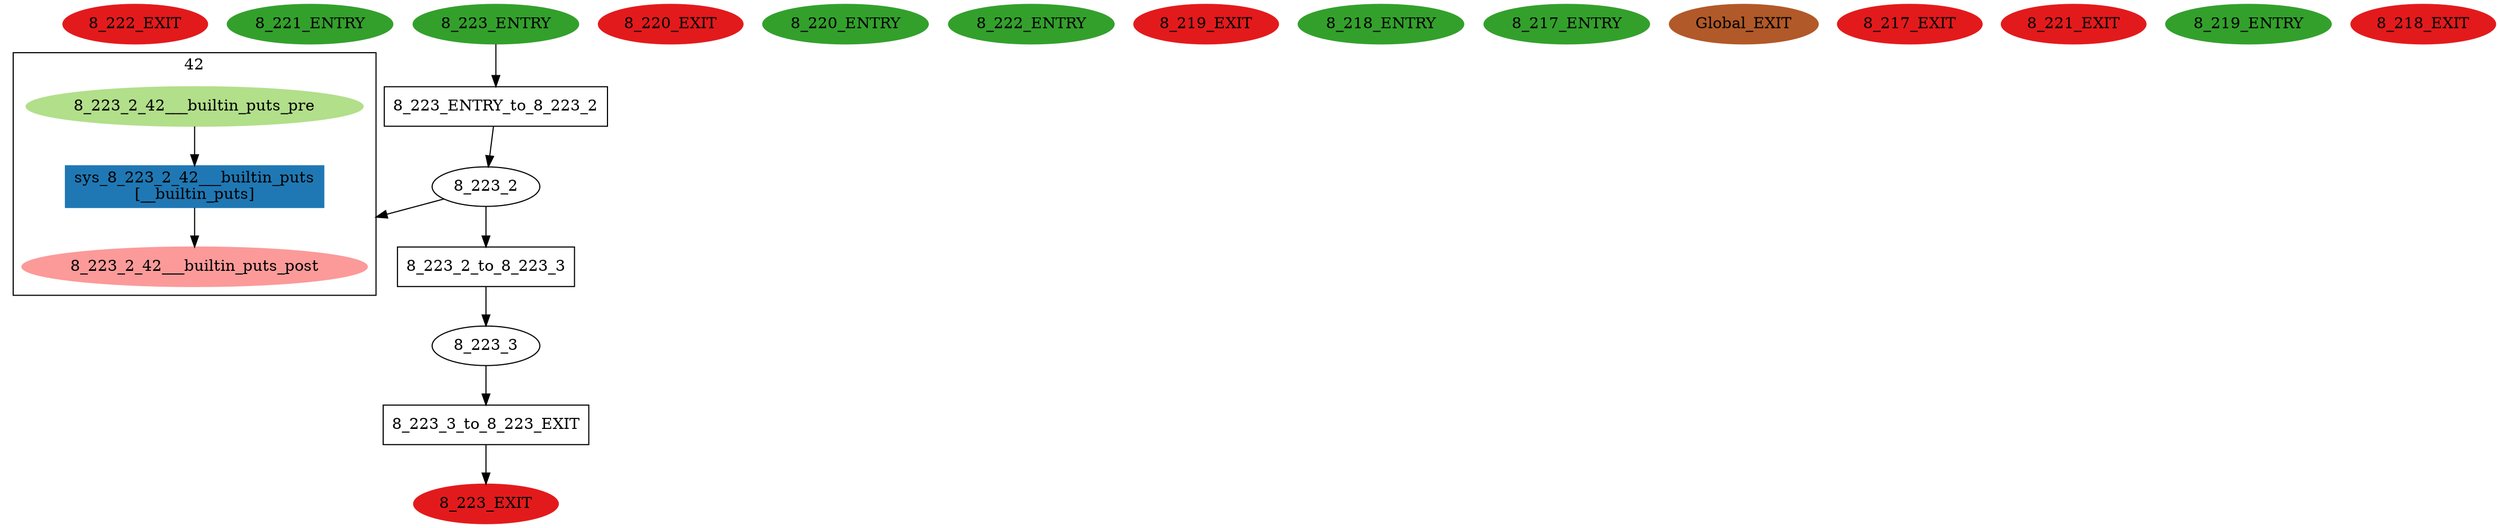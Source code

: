 digraph model { 
compound=true; 
node  [style="filled", colorscheme="paired12"];  "8_222_EXIT" [shape=ellipse, color=6, style=filled];
  "8_221_ENTRY" [shape=ellipse, color=4, style=filled];
  "8_223_3" [shape=ellipse, style=""];
  "8_220_EXIT" [shape=ellipse, color=6, style=filled];
  "8_223_EXIT" [shape=ellipse, color=6, style=filled];
  "8_220_ENTRY" [shape=ellipse, color=4, style=filled];
  "8_222_ENTRY" [shape=ellipse, color=4, style=filled];
  "8_219_EXIT" [shape=ellipse, color=6, style=filled];
  "8_218_ENTRY" [shape=ellipse, color=4, style=filled];
  "8_217_ENTRY" [shape=ellipse, color=4, style=filled];
  "Global_EXIT" [shape=ellipse, color=12, style=filled];
  "8_223_ENTRY" [shape=ellipse, color=4, style=filled];
  "8_217_EXIT" [shape=ellipse, color=6, style=filled];
  "8_223_2" [shape=ellipse, style=""];
subgraph "cluster_8_223_2_42" { 
label="42"  "8_223_2_42___builtin_puts_post" [shape=ellipse, style=""];
  "8_223_2_42___builtin_puts_pre" [shape=ellipse, style=""];
  "sys_8_223_2_42___builtin_puts" [shape=box, style=""];
  "sys_8_223_2_42___builtin_puts" [color=2, style=filled];
  "sys_8_223_2_42___builtin_puts" [label="sys_8_223_2_42___builtin_puts\n[__builtin_puts]"];
  "8_223_2_42___builtin_puts_pre" -> "sys_8_223_2_42___builtin_puts" [label="", arrowhead="normal"];
  "sys_8_223_2_42___builtin_puts" -> "8_223_2_42___builtin_puts_post" [label="", arrowhead="normal"];
}
  "8_223_2" -> "8_223_2_42___builtin_puts_post" [lhead="cluster_8_223_2_42"];
  "8_223_2_42___builtin_puts_pre" [color=3, style=filled];
  "8_223_2_42___builtin_puts_post" [color=5, style=filled];
  "8_221_EXIT" [shape=ellipse, color=6, style=filled];
  "8_219_ENTRY" [shape=ellipse, color=4, style=filled];
  "8_218_EXIT" [shape=ellipse, color=6, style=filled];
  "8_223_3_to_8_223_EXIT" [shape=box, style=""];
  "8_223_3_to_8_223_EXIT" [label="8_223_3_to_8_223_EXIT\n"];
  "8_223_2_to_8_223_3" [shape=box, style=""];
  "8_223_2_to_8_223_3" [label="8_223_2_to_8_223_3\n"];
  "8_223_ENTRY_to_8_223_2" [shape=box, style=""];
  "8_223_ENTRY_to_8_223_2" [label="8_223_ENTRY_to_8_223_2\n"];
  "8_223_ENTRY" -> "8_223_ENTRY_to_8_223_2" [label="", arrowhead="normal"];
  "8_223_3_to_8_223_EXIT" -> "8_223_EXIT" [label="", arrowhead="normal"];
  "8_223_2" -> "8_223_2_to_8_223_3" [label="", arrowhead="normal"];
  "8_223_2_to_8_223_3" -> "8_223_3" [label="", arrowhead="normal"];
  "8_223_3" -> "8_223_3_to_8_223_EXIT" [label="", arrowhead="normal"];
  "8_223_ENTRY_to_8_223_2" -> "8_223_2" [label="", arrowhead="normal"];
}
